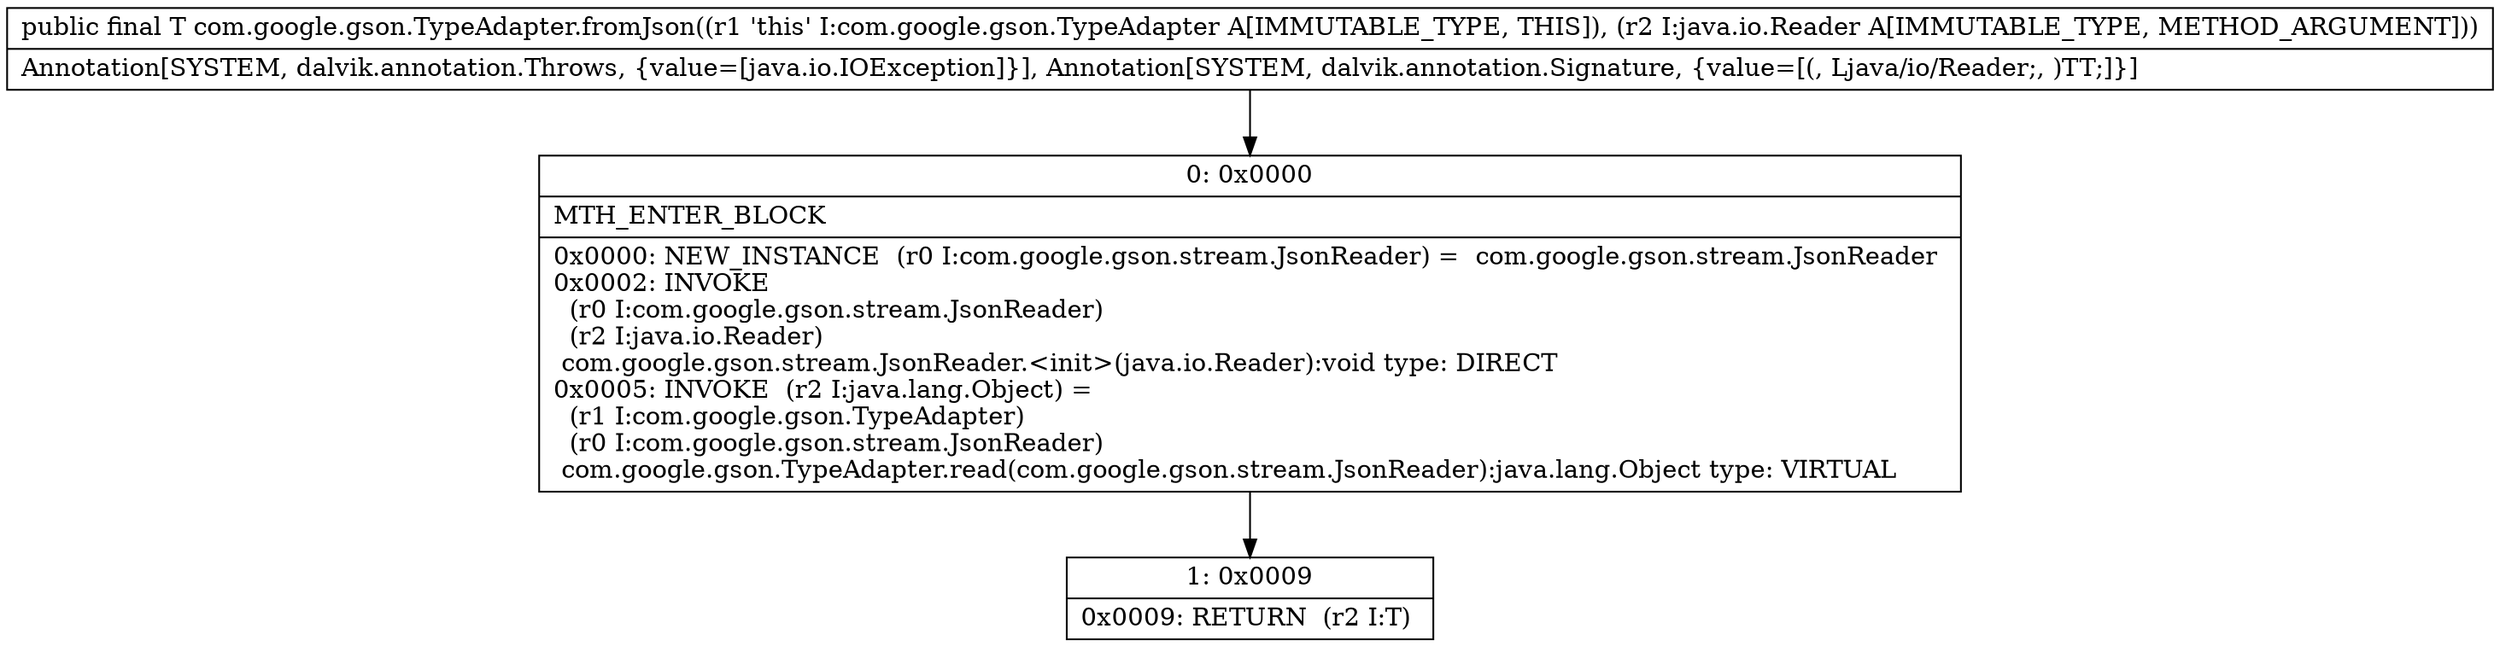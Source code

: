 digraph "CFG forcom.google.gson.TypeAdapter.fromJson(Ljava\/io\/Reader;)Ljava\/lang\/Object;" {
Node_0 [shape=record,label="{0\:\ 0x0000|MTH_ENTER_BLOCK\l|0x0000: NEW_INSTANCE  (r0 I:com.google.gson.stream.JsonReader) =  com.google.gson.stream.JsonReader \l0x0002: INVOKE  \l  (r0 I:com.google.gson.stream.JsonReader)\l  (r2 I:java.io.Reader)\l com.google.gson.stream.JsonReader.\<init\>(java.io.Reader):void type: DIRECT \l0x0005: INVOKE  (r2 I:java.lang.Object) = \l  (r1 I:com.google.gson.TypeAdapter)\l  (r0 I:com.google.gson.stream.JsonReader)\l com.google.gson.TypeAdapter.read(com.google.gson.stream.JsonReader):java.lang.Object type: VIRTUAL \l}"];
Node_1 [shape=record,label="{1\:\ 0x0009|0x0009: RETURN  (r2 I:T) \l}"];
MethodNode[shape=record,label="{public final T com.google.gson.TypeAdapter.fromJson((r1 'this' I:com.google.gson.TypeAdapter A[IMMUTABLE_TYPE, THIS]), (r2 I:java.io.Reader A[IMMUTABLE_TYPE, METHOD_ARGUMENT]))  | Annotation[SYSTEM, dalvik.annotation.Throws, \{value=[java.io.IOException]\}], Annotation[SYSTEM, dalvik.annotation.Signature, \{value=[(, Ljava\/io\/Reader;, )TT;]\}]\l}"];
MethodNode -> Node_0;
Node_0 -> Node_1;
}

